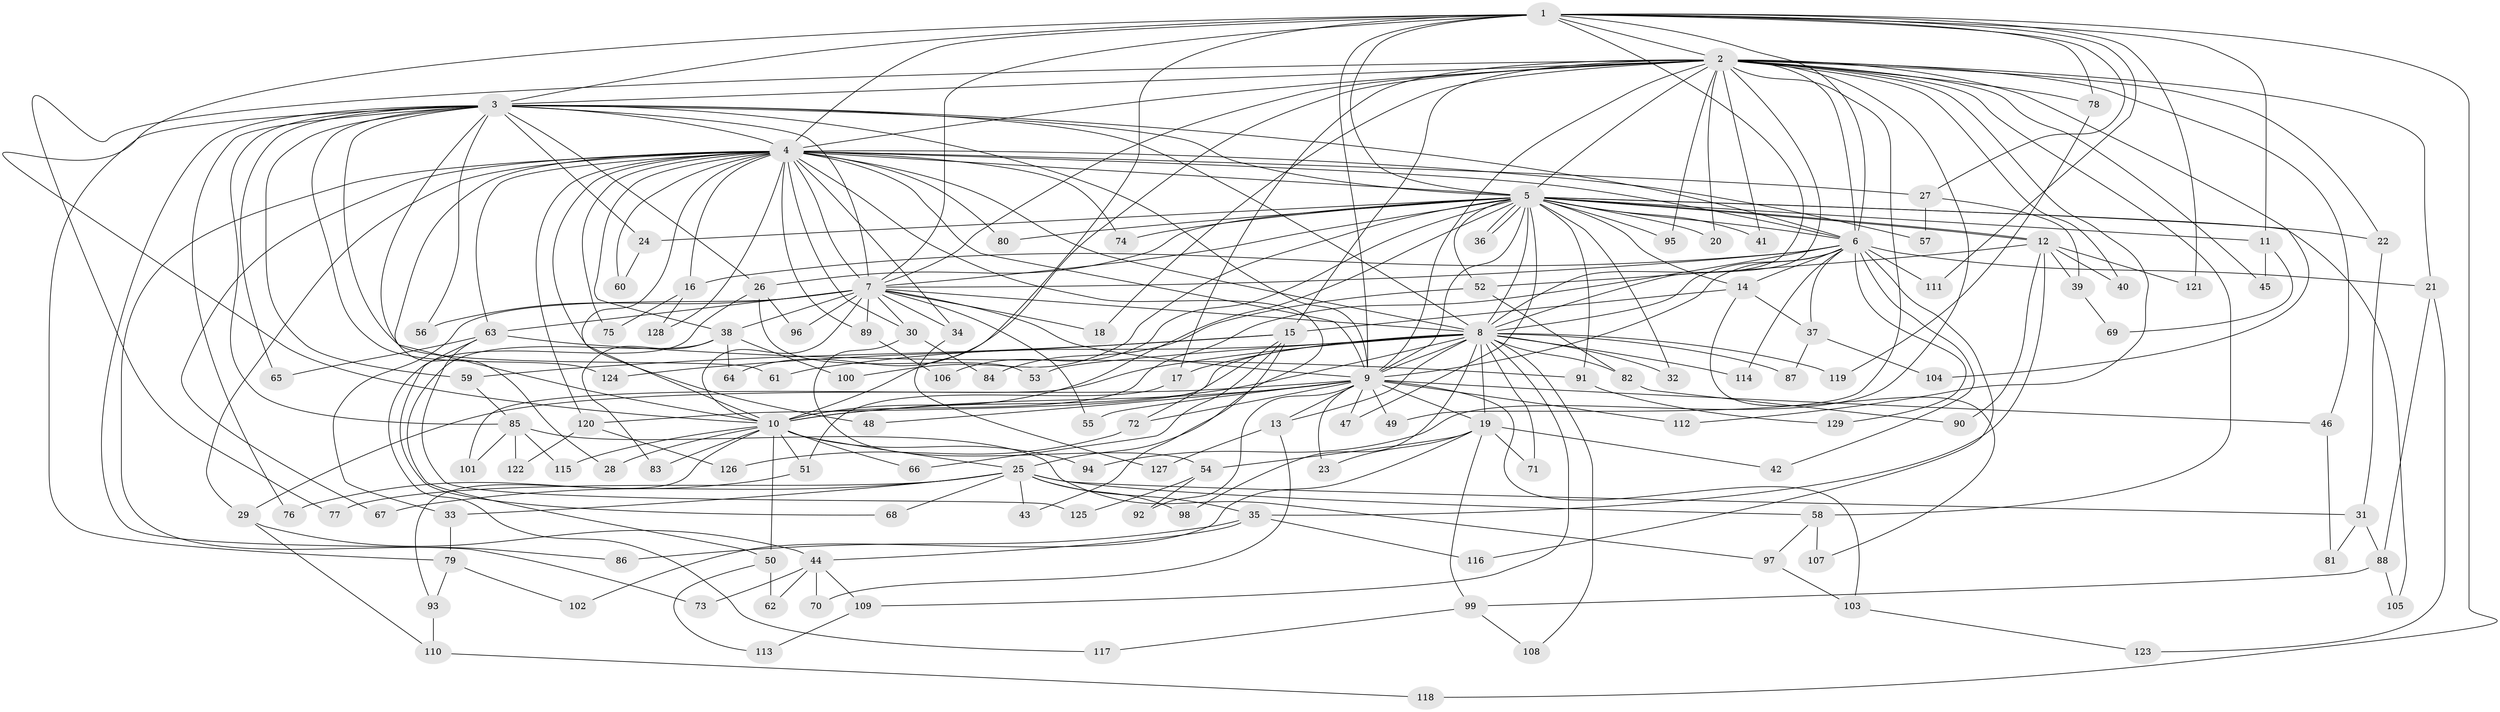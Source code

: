 // coarse degree distribution, {15: 0.010309278350515464, 25: 0.010309278350515464, 21: 0.010309278350515464, 27: 0.010309278350515464, 36: 0.010309278350515464, 16: 0.010309278350515464, 18: 0.010309278350515464, 22: 0.010309278350515464, 20: 0.010309278350515464, 4: 0.14432989690721648, 8: 0.020618556701030927, 5: 0.041237113402061855, 7: 0.010309278350515464, 3: 0.17525773195876287, 2: 0.4639175257731959, 10: 0.010309278350515464, 6: 0.041237113402061855}
// Generated by graph-tools (version 1.1) at 2025/23/03/03/25 07:23:35]
// undirected, 129 vertices, 283 edges
graph export_dot {
graph [start="1"]
  node [color=gray90,style=filled];
  1;
  2;
  3;
  4;
  5;
  6;
  7;
  8;
  9;
  10;
  11;
  12;
  13;
  14;
  15;
  16;
  17;
  18;
  19;
  20;
  21;
  22;
  23;
  24;
  25;
  26;
  27;
  28;
  29;
  30;
  31;
  32;
  33;
  34;
  35;
  36;
  37;
  38;
  39;
  40;
  41;
  42;
  43;
  44;
  45;
  46;
  47;
  48;
  49;
  50;
  51;
  52;
  53;
  54;
  55;
  56;
  57;
  58;
  59;
  60;
  61;
  62;
  63;
  64;
  65;
  66;
  67;
  68;
  69;
  70;
  71;
  72;
  73;
  74;
  75;
  76;
  77;
  78;
  79;
  80;
  81;
  82;
  83;
  84;
  85;
  86;
  87;
  88;
  89;
  90;
  91;
  92;
  93;
  94;
  95;
  96;
  97;
  98;
  99;
  100;
  101;
  102;
  103;
  104;
  105;
  106;
  107;
  108;
  109;
  110;
  111;
  112;
  113;
  114;
  115;
  116;
  117;
  118;
  119;
  120;
  121;
  122;
  123;
  124;
  125;
  126;
  127;
  128;
  129;
  1 -- 2;
  1 -- 3;
  1 -- 4;
  1 -- 5;
  1 -- 6;
  1 -- 7;
  1 -- 8;
  1 -- 9;
  1 -- 10;
  1 -- 11;
  1 -- 27;
  1 -- 64;
  1 -- 78;
  1 -- 111;
  1 -- 118;
  1 -- 121;
  2 -- 3;
  2 -- 4;
  2 -- 5;
  2 -- 6;
  2 -- 7;
  2 -- 8;
  2 -- 9;
  2 -- 10;
  2 -- 15;
  2 -- 17;
  2 -- 18;
  2 -- 20;
  2 -- 21;
  2 -- 22;
  2 -- 40;
  2 -- 41;
  2 -- 45;
  2 -- 46;
  2 -- 49;
  2 -- 58;
  2 -- 77;
  2 -- 78;
  2 -- 94;
  2 -- 95;
  2 -- 104;
  2 -- 112;
  3 -- 4;
  3 -- 5;
  3 -- 6;
  3 -- 7;
  3 -- 8;
  3 -- 9;
  3 -- 10;
  3 -- 24;
  3 -- 26;
  3 -- 56;
  3 -- 59;
  3 -- 61;
  3 -- 65;
  3 -- 73;
  3 -- 76;
  3 -- 79;
  3 -- 85;
  3 -- 124;
  4 -- 5;
  4 -- 6;
  4 -- 7;
  4 -- 8;
  4 -- 9;
  4 -- 10;
  4 -- 16;
  4 -- 25;
  4 -- 27;
  4 -- 28;
  4 -- 29;
  4 -- 30;
  4 -- 34;
  4 -- 38;
  4 -- 48;
  4 -- 57;
  4 -- 60;
  4 -- 63;
  4 -- 67;
  4 -- 74;
  4 -- 75;
  4 -- 80;
  4 -- 86;
  4 -- 89;
  4 -- 120;
  4 -- 128;
  5 -- 6;
  5 -- 7;
  5 -- 8;
  5 -- 9;
  5 -- 10;
  5 -- 11;
  5 -- 12;
  5 -- 12;
  5 -- 14;
  5 -- 20;
  5 -- 22;
  5 -- 24;
  5 -- 26;
  5 -- 32;
  5 -- 36;
  5 -- 36;
  5 -- 41;
  5 -- 47;
  5 -- 52;
  5 -- 74;
  5 -- 80;
  5 -- 91;
  5 -- 95;
  5 -- 100;
  5 -- 105;
  5 -- 106;
  6 -- 7;
  6 -- 8;
  6 -- 9;
  6 -- 10;
  6 -- 14;
  6 -- 16;
  6 -- 21;
  6 -- 37;
  6 -- 42;
  6 -- 111;
  6 -- 114;
  6 -- 116;
  6 -- 129;
  7 -- 8;
  7 -- 9;
  7 -- 10;
  7 -- 18;
  7 -- 30;
  7 -- 33;
  7 -- 34;
  7 -- 38;
  7 -- 55;
  7 -- 56;
  7 -- 63;
  7 -- 89;
  7 -- 96;
  8 -- 9;
  8 -- 10;
  8 -- 13;
  8 -- 17;
  8 -- 19;
  8 -- 32;
  8 -- 53;
  8 -- 61;
  8 -- 71;
  8 -- 82;
  8 -- 87;
  8 -- 98;
  8 -- 101;
  8 -- 108;
  8 -- 109;
  8 -- 114;
  8 -- 119;
  8 -- 120;
  9 -- 10;
  9 -- 13;
  9 -- 19;
  9 -- 23;
  9 -- 29;
  9 -- 46;
  9 -- 47;
  9 -- 48;
  9 -- 49;
  9 -- 55;
  9 -- 72;
  9 -- 92;
  9 -- 103;
  9 -- 112;
  10 -- 25;
  10 -- 28;
  10 -- 50;
  10 -- 51;
  10 -- 66;
  10 -- 83;
  10 -- 93;
  10 -- 94;
  10 -- 115;
  11 -- 45;
  11 -- 69;
  12 -- 35;
  12 -- 39;
  12 -- 40;
  12 -- 52;
  12 -- 90;
  12 -- 121;
  13 -- 70;
  13 -- 127;
  14 -- 15;
  14 -- 37;
  14 -- 107;
  15 -- 43;
  15 -- 59;
  15 -- 66;
  15 -- 72;
  15 -- 124;
  16 -- 75;
  16 -- 128;
  17 -- 51;
  19 -- 23;
  19 -- 42;
  19 -- 54;
  19 -- 71;
  19 -- 99;
  19 -- 102;
  21 -- 88;
  21 -- 123;
  22 -- 31;
  24 -- 60;
  25 -- 31;
  25 -- 33;
  25 -- 35;
  25 -- 43;
  25 -- 58;
  25 -- 67;
  25 -- 68;
  25 -- 77;
  25 -- 98;
  26 -- 53;
  26 -- 96;
  26 -- 117;
  27 -- 39;
  27 -- 57;
  29 -- 44;
  29 -- 110;
  30 -- 54;
  30 -- 84;
  31 -- 81;
  31 -- 88;
  33 -- 79;
  34 -- 127;
  35 -- 44;
  35 -- 86;
  35 -- 116;
  37 -- 87;
  37 -- 104;
  38 -- 50;
  38 -- 64;
  38 -- 83;
  38 -- 100;
  39 -- 69;
  44 -- 62;
  44 -- 70;
  44 -- 73;
  44 -- 109;
  46 -- 81;
  50 -- 62;
  50 -- 113;
  51 -- 76;
  52 -- 82;
  52 -- 84;
  54 -- 92;
  54 -- 125;
  58 -- 97;
  58 -- 107;
  59 -- 85;
  63 -- 65;
  63 -- 68;
  63 -- 91;
  63 -- 125;
  72 -- 126;
  78 -- 119;
  79 -- 93;
  79 -- 102;
  82 -- 90;
  85 -- 97;
  85 -- 101;
  85 -- 115;
  85 -- 122;
  88 -- 99;
  88 -- 105;
  89 -- 106;
  91 -- 129;
  93 -- 110;
  97 -- 103;
  99 -- 108;
  99 -- 117;
  103 -- 123;
  109 -- 113;
  110 -- 118;
  120 -- 122;
  120 -- 126;
}
